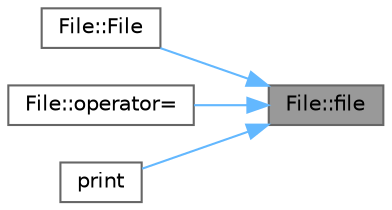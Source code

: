 digraph "File::file"
{
 // LATEX_PDF_SIZE
  bgcolor="transparent";
  edge [fontname=Helvetica,fontsize=10,labelfontname=Helvetica,labelfontsize=10];
  node [fontname=Helvetica,fontsize=10,shape=box,height=0.2,width=0.4];
  rankdir="RL";
  Node1 [id="Node000001",label="File::file",height=0.2,width=0.4,color="gray40", fillcolor="grey60", style="filled", fontcolor="black",tooltip=" "];
  Node1 -> Node2 [id="edge1_Node000001_Node000002",dir="back",color="steelblue1",style="solid",tooltip=" "];
  Node2 [id="Node000002",label="File::File",height=0.2,width=0.4,color="grey40", fillcolor="white", style="filled",URL="$class_file.html#af35b9970b6ea55f619399e41d0bab0cd",tooltip=" "];
  Node1 -> Node3 [id="edge2_Node000001_Node000003",dir="back",color="steelblue1",style="solid",tooltip=" "];
  Node3 [id="Node000003",label="File::operator=",height=0.2,width=0.4,color="grey40", fillcolor="white", style="filled",URL="$class_file.html#ac6c8732214b4ead369a927211b8681f9",tooltip=" "];
  Node1 -> Node4 [id="edge3_Node000001_Node000004",dir="back",color="steelblue1",style="solid",tooltip=" "];
  Node4 [id="Node000004",label="print",height=0.2,width=0.4,color="grey40", fillcolor="white", style="filled",URL="$files__functions_8hpp.html#a8c7f70e7fc10e143a67b09b03f6fe5df",tooltip=" "];
}
